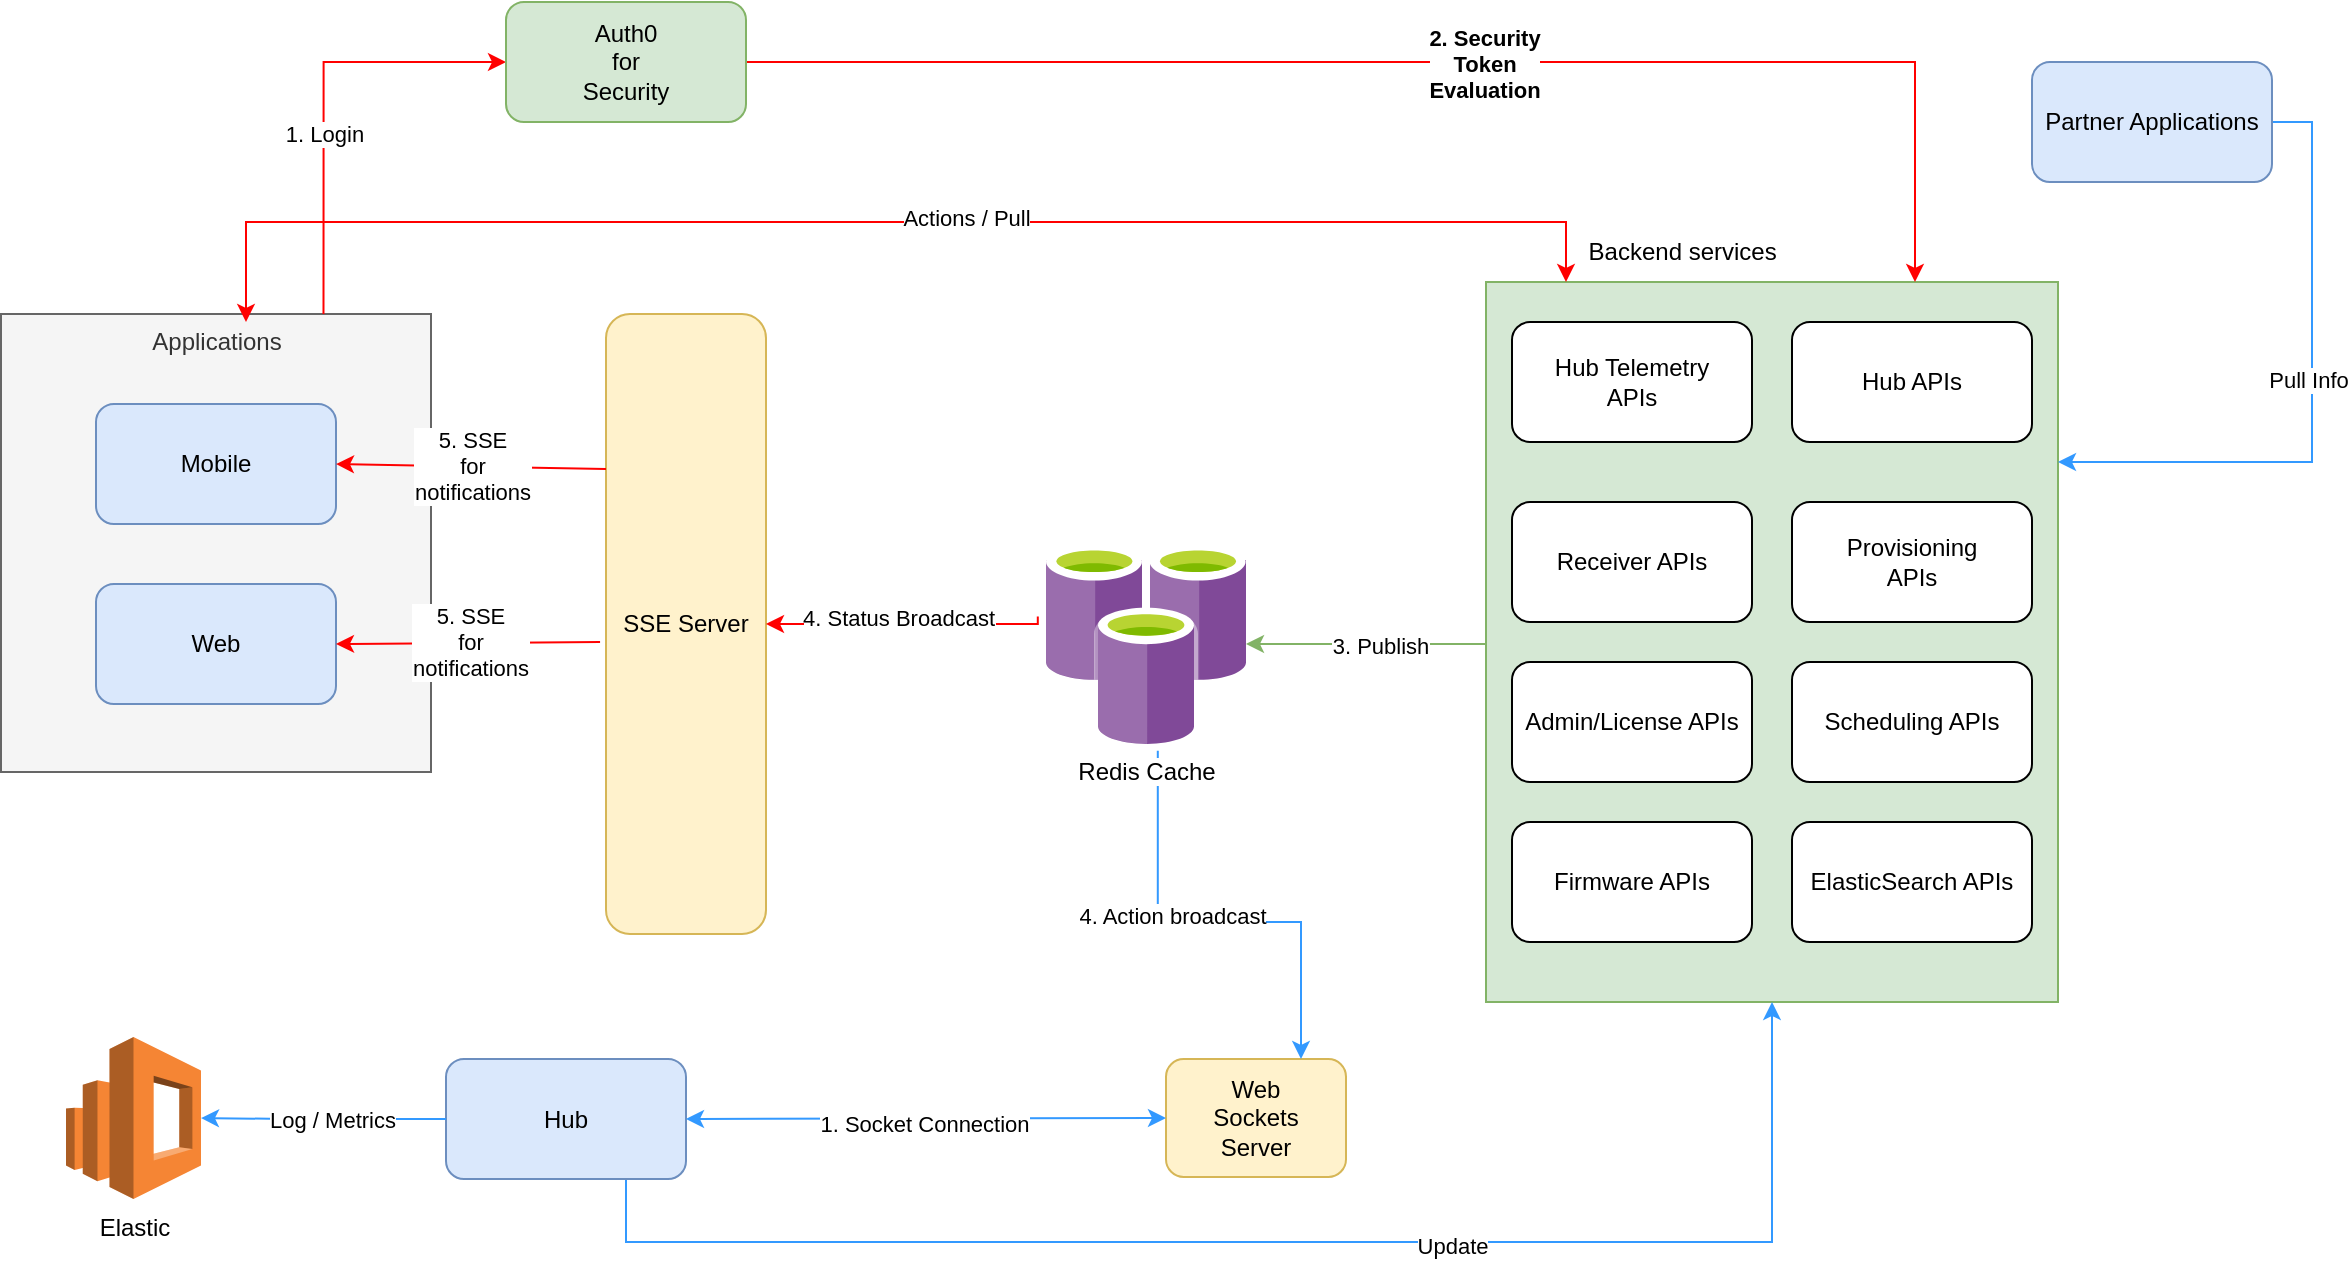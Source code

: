 <mxfile version="24.4.7" type="github" pages="7">
  <diagram name="Overall" id="haRxQdb0Rc9V8VVovbI0">
    <mxGraphModel dx="1687" dy="878" grid="1" gridSize="10" guides="1" tooltips="1" connect="1" arrows="1" fold="1" page="1" pageScale="1" pageWidth="850" pageHeight="1100" math="0" shadow="0">
      <root>
        <mxCell id="0" />
        <mxCell id="1" parent="0" />
        <mxCell id="_ZUfTsOpJ8JnZV1sAFwO-5" style="edgeStyle=orthogonalEdgeStyle;rounded=0;orthogonalLoop=1;jettySize=auto;html=1;fillColor=#d5e8d4;strokeColor=#82b366;" parent="1" source="fft_ZOHK23znVb5S3Era-1" target="Q34k3Zjby_QctrCtlyAC-1" edge="1">
          <mxGeometry relative="1" as="geometry">
            <mxPoint x="500" y="743" as="targetPoint" />
            <Array as="points">
              <mxPoint x="730" y="631" />
              <mxPoint x="730" y="631" />
            </Array>
          </mxGeometry>
        </mxCell>
        <mxCell id="2IHjiivvs32n4sneykXm-7" value="Text" style="edgeLabel;html=1;align=center;verticalAlign=middle;resizable=0;points=[];" parent="_ZUfTsOpJ8JnZV1sAFwO-5" vertex="1" connectable="0">
          <mxGeometry x="-0.18" relative="1" as="geometry">
            <mxPoint as="offset" />
          </mxGeometry>
        </mxCell>
        <mxCell id="2IHjiivvs32n4sneykXm-10" value="3. Publish" style="edgeLabel;html=1;align=center;verticalAlign=middle;resizable=0;points=[];" parent="_ZUfTsOpJ8JnZV1sAFwO-5" vertex="1" connectable="0">
          <mxGeometry x="-0.12" y="1" relative="1" as="geometry">
            <mxPoint as="offset" />
          </mxGeometry>
        </mxCell>
        <mxCell id="fft_ZOHK23znVb5S3Era-1" value="" style="rounded=0;whiteSpace=wrap;html=1;fillColor=#d5e8d4;strokeColor=#82b366;" parent="1" vertex="1">
          <mxGeometry x="770" y="450" width="286" height="360" as="geometry" />
        </mxCell>
        <mxCell id="fft_ZOHK23znVb5S3Era-2" value="Applications" style="rounded=0;whiteSpace=wrap;html=1;fillColor=#f5f5f5;verticalAlign=top;fontColor=#333333;strokeColor=#666666;" parent="1" vertex="1">
          <mxGeometry x="27.5" y="466" width="215" height="229" as="geometry" />
        </mxCell>
        <mxCell id="fft_ZOHK23znVb5S3Era-3" value="Mobile" style="rounded=1;whiteSpace=wrap;html=1;fillColor=#dae8fc;strokeColor=#6c8ebf;" parent="1" vertex="1">
          <mxGeometry x="75" y="511" width="120" height="60" as="geometry" />
        </mxCell>
        <mxCell id="fft_ZOHK23znVb5S3Era-4" value="Web" style="rounded=1;whiteSpace=wrap;html=1;fillColor=#dae8fc;strokeColor=#6c8ebf;" parent="1" vertex="1">
          <mxGeometry x="75" y="601" width="120" height="60" as="geometry" />
        </mxCell>
        <mxCell id="VMwGy65IIedPqoBg2oNJ-1" style="edgeStyle=orthogonalEdgeStyle;rounded=0;orthogonalLoop=1;jettySize=auto;html=1;exitX=0.75;exitY=1;exitDx=0;exitDy=0;entryX=0.5;entryY=1;entryDx=0;entryDy=0;fillColor=#dae8fc;strokeColor=#3399FF;" edge="1" parent="1" source="fft_ZOHK23znVb5S3Era-5" target="fft_ZOHK23znVb5S3Era-1">
          <mxGeometry relative="1" as="geometry">
            <Array as="points">
              <mxPoint x="340" y="930" />
              <mxPoint x="913" y="930" />
            </Array>
          </mxGeometry>
        </mxCell>
        <mxCell id="VMwGy65IIedPqoBg2oNJ-2" value="Update" style="edgeLabel;html=1;align=center;verticalAlign=middle;resizable=0;points=[];" vertex="1" connectable="0" parent="VMwGy65IIedPqoBg2oNJ-1">
          <mxGeometry x="0.225" y="-2" relative="1" as="geometry">
            <mxPoint as="offset" />
          </mxGeometry>
        </mxCell>
        <mxCell id="fft_ZOHK23znVb5S3Era-5" value="Hub" style="rounded=1;whiteSpace=wrap;html=1;fillColor=#dae8fc;strokeColor=#6c8ebf;" parent="1" vertex="1">
          <mxGeometry x="250" y="838.5" width="120" height="60" as="geometry" />
        </mxCell>
        <mxCell id="G1ngEh4JhaTeKRXIfl2Z-16" style="edgeStyle=orthogonalEdgeStyle;rounded=0;orthogonalLoop=1;jettySize=auto;html=1;entryX=1;entryY=0.25;entryDx=0;entryDy=0;exitX=1;exitY=0.5;exitDx=0;exitDy=0;strokeColor=#3399FF;" parent="1" source="fft_ZOHK23znVb5S3Era-7" target="fft_ZOHK23znVb5S3Era-1" edge="1">
          <mxGeometry relative="1" as="geometry">
            <mxPoint x="750" y="870" as="targetPoint" />
            <mxPoint x="260" y="960" as="sourcePoint" />
          </mxGeometry>
        </mxCell>
        <mxCell id="2IHjiivvs32n4sneykXm-16" value="Pull Info" style="edgeLabel;html=1;align=center;verticalAlign=middle;resizable=0;points=[];" parent="G1ngEh4JhaTeKRXIfl2Z-16" vertex="1" connectable="0">
          <mxGeometry x="-0.06" y="-2" relative="1" as="geometry">
            <mxPoint as="offset" />
          </mxGeometry>
        </mxCell>
        <mxCell id="fft_ZOHK23znVb5S3Era-7" value="Partner Applications" style="rounded=1;whiteSpace=wrap;html=1;fillColor=#dae8fc;strokeColor=#6c8ebf;" parent="1" vertex="1">
          <mxGeometry x="1043" y="340" width="120" height="60" as="geometry" />
        </mxCell>
        <mxCell id="fft_ZOHK23znVb5S3Era-8" value="Hub APIs" style="rounded=1;whiteSpace=wrap;html=1;" parent="1" vertex="1">
          <mxGeometry x="923" y="470" width="120" height="60" as="geometry" />
        </mxCell>
        <mxCell id="fft_ZOHK23znVb5S3Era-9" value="Receiver APIs" style="rounded=1;whiteSpace=wrap;html=1;" parent="1" vertex="1">
          <mxGeometry x="783" y="560" width="120" height="60" as="geometry" />
        </mxCell>
        <mxCell id="fft_ZOHK23znVb5S3Era-10" value="Admin/License APIs" style="rounded=1;whiteSpace=wrap;html=1;" parent="1" vertex="1">
          <mxGeometry x="783" y="640" width="120" height="60" as="geometry" />
        </mxCell>
        <mxCell id="fft_ZOHK23znVb5S3Era-11" value="Hub Telemetry&lt;div&gt;APIs&lt;/div&gt;" style="rounded=1;whiteSpace=wrap;html=1;" parent="1" vertex="1">
          <mxGeometry x="783" y="470" width="120" height="60" as="geometry" />
        </mxCell>
        <mxCell id="fft_ZOHK23znVb5S3Era-13" value="Provisioning&lt;div&gt;APIs&lt;/div&gt;" style="rounded=1;whiteSpace=wrap;html=1;" parent="1" vertex="1">
          <mxGeometry x="923" y="560" width="120" height="60" as="geometry" />
        </mxCell>
        <mxCell id="fft_ZOHK23znVb5S3Era-14" value="Scheduling APIs" style="rounded=1;whiteSpace=wrap;html=1;" parent="1" vertex="1">
          <mxGeometry x="923" y="640" width="120" height="60" as="geometry" />
        </mxCell>
        <mxCell id="fft_ZOHK23znVb5S3Era-15" value="Firmware APIs" style="rounded=1;whiteSpace=wrap;html=1;" parent="1" vertex="1">
          <mxGeometry x="783" y="720" width="120" height="60" as="geometry" />
        </mxCell>
        <mxCell id="fft_ZOHK23znVb5S3Era-16" value="ElasticSearch APIs" style="rounded=1;whiteSpace=wrap;html=1;" parent="1" vertex="1">
          <mxGeometry x="923" y="720" width="120" height="60" as="geometry" />
        </mxCell>
        <mxCell id="fft_ZOHK23znVb5S3Era-17" value="SSE Server" style="rounded=1;whiteSpace=wrap;html=1;fillColor=#fff2cc;strokeColor=#d6b656;" parent="1" vertex="1">
          <mxGeometry x="330" y="466" width="80" height="310" as="geometry" />
        </mxCell>
        <mxCell id="fft_ZOHK23znVb5S3Era-18" style="edgeStyle=orthogonalEdgeStyle;rounded=0;orthogonalLoop=1;jettySize=auto;html=1;exitX=0.5;exitY=1;exitDx=0;exitDy=0;" parent="1" source="fft_ZOHK23znVb5S3Era-2" target="fft_ZOHK23znVb5S3Era-2" edge="1">
          <mxGeometry relative="1" as="geometry" />
        </mxCell>
        <mxCell id="fft_ZOHK23znVb5S3Era-22" value="Web&lt;div&gt;Sockets&lt;/div&gt;&lt;div&gt;Server&lt;/div&gt;" style="rounded=1;whiteSpace=wrap;html=1;fillColor=#fff2cc;strokeColor=#d6b656;" parent="1" vertex="1">
          <mxGeometry x="610" y="838.5" width="90" height="59" as="geometry" />
        </mxCell>
        <mxCell id="n79Byt1YTtOv4_WPGVGu-1" value="Backend services&amp;nbsp;" style="text;html=1;align=center;verticalAlign=middle;whiteSpace=wrap;rounded=0;" parent="1" vertex="1">
          <mxGeometry x="810" y="420" width="120" height="30" as="geometry" />
        </mxCell>
        <mxCell id="G1ngEh4JhaTeKRXIfl2Z-9" value="" style="endArrow=classic;html=1;rounded=0;exitX=0;exitY=0.25;exitDx=0;exitDy=0;strokeColor=#FF0000;fillColor=#f8cecc;" parent="1" source="fft_ZOHK23znVb5S3Era-17" edge="1">
          <mxGeometry width="50" height="50" relative="1" as="geometry">
            <mxPoint x="430" y="550" as="sourcePoint" />
            <mxPoint x="195" y="541" as="targetPoint" />
          </mxGeometry>
        </mxCell>
        <mxCell id="G1ngEh4JhaTeKRXIfl2Z-10" value="5. SSE&lt;div&gt;for&lt;/div&gt;&lt;div&gt;notifications&lt;/div&gt;" style="edgeLabel;html=1;align=center;verticalAlign=middle;resizable=0;points=[];" parent="G1ngEh4JhaTeKRXIfl2Z-9" vertex="1" connectable="0">
          <mxGeometry x="-0.005" y="-1" relative="1" as="geometry">
            <mxPoint as="offset" />
          </mxGeometry>
        </mxCell>
        <mxCell id="G1ngEh4JhaTeKRXIfl2Z-11" value="" style="endArrow=classic;html=1;rounded=0;exitX=-0.037;exitY=0.529;exitDx=0;exitDy=0;exitPerimeter=0;entryX=1;entryY=0.5;entryDx=0;entryDy=0;strokeColor=#FF0000;fillColor=#f8cecc;" parent="1" source="fft_ZOHK23znVb5S3Era-17" target="fft_ZOHK23znVb5S3Era-4" edge="1">
          <mxGeometry width="50" height="50" relative="1" as="geometry">
            <mxPoint x="400" y="623" as="sourcePoint" />
            <mxPoint x="199" y="619" as="targetPoint" />
          </mxGeometry>
        </mxCell>
        <mxCell id="G1ngEh4JhaTeKRXIfl2Z-12" value="5. SSE&lt;div&gt;for&lt;/div&gt;&lt;div&gt;notifications&lt;/div&gt;" style="edgeLabel;html=1;align=center;verticalAlign=middle;resizable=0;points=[];" parent="G1ngEh4JhaTeKRXIfl2Z-11" vertex="1" connectable="0">
          <mxGeometry x="-0.005" y="-1" relative="1" as="geometry">
            <mxPoint as="offset" />
          </mxGeometry>
        </mxCell>
        <mxCell id="_ZUfTsOpJ8JnZV1sAFwO-4" style="edgeStyle=orthogonalEdgeStyle;rounded=0;orthogonalLoop=1;jettySize=auto;html=1;strokeColor=#FF0000;fillColor=#f8cecc;exitX=-0.041;exitY=0.363;exitDx=0;exitDy=0;exitPerimeter=0;" parent="1" target="fft_ZOHK23znVb5S3Era-17" edge="1" source="Q34k3Zjby_QctrCtlyAC-1">
          <mxGeometry relative="1" as="geometry">
            <mxPoint x="526" y="621" as="sourcePoint" />
            <Array as="points">
              <mxPoint x="546" y="621" />
            </Array>
          </mxGeometry>
        </mxCell>
        <mxCell id="2IHjiivvs32n4sneykXm-6" value="4. Status Broadcast" style="edgeLabel;html=1;align=center;verticalAlign=middle;resizable=0;points=[];" parent="_ZUfTsOpJ8JnZV1sAFwO-4" vertex="1" connectable="0">
          <mxGeometry x="0.05" y="-3" relative="1" as="geometry">
            <mxPoint as="offset" />
          </mxGeometry>
        </mxCell>
        <mxCell id="Q34k3Zjby_QctrCtlyAC-6" style="edgeStyle=orthogonalEdgeStyle;rounded=0;orthogonalLoop=1;jettySize=auto;html=1;entryX=0.75;entryY=0;entryDx=0;entryDy=0;strokeColor=#3399FF;fillColor=#dae8fc;exitX=0.559;exitY=1.034;exitDx=0;exitDy=0;exitPerimeter=0;" parent="1" source="Q34k3Zjby_QctrCtlyAC-1" target="fft_ZOHK23znVb5S3Era-22" edge="1">
          <mxGeometry relative="1" as="geometry">
            <Array as="points">
              <mxPoint x="606" y="770" />
              <mxPoint x="677" y="770" />
            </Array>
          </mxGeometry>
        </mxCell>
        <mxCell id="2IHjiivvs32n4sneykXm-5" value="4. Action broadcast" style="edgeLabel;html=1;align=center;verticalAlign=middle;resizable=0;points=[];" parent="Q34k3Zjby_QctrCtlyAC-6" vertex="1" connectable="0">
          <mxGeometry x="-0.182" y="3" relative="1" as="geometry">
            <mxPoint as="offset" />
          </mxGeometry>
        </mxCell>
        <mxCell id="Q34k3Zjby_QctrCtlyAC-1" value="Redis Cache" style="image;sketch=0;aspect=fixed;html=1;points=[];align=center;fontSize=12;image=img/lib/mscae/Azure_Cache_for_Redis.svg;" parent="1" vertex="1">
          <mxGeometry x="550" y="581" width="100" height="100" as="geometry" />
        </mxCell>
        <mxCell id="2IHjiivvs32n4sneykXm-14" value="" style="endArrow=classic;startArrow=classic;html=1;rounded=0;entryX=0;entryY=0.5;entryDx=0;entryDy=0;exitX=1;exitY=0.5;exitDx=0;exitDy=0;fillColor=#dae8fc;strokeColor=#3399FF;" parent="1" source="fft_ZOHK23znVb5S3Era-5" target="fft_ZOHK23znVb5S3Era-22" edge="1">
          <mxGeometry width="50" height="50" relative="1" as="geometry">
            <mxPoint x="210" y="840" as="sourcePoint" />
            <mxPoint x="260" y="790" as="targetPoint" />
            <Array as="points" />
          </mxGeometry>
        </mxCell>
        <mxCell id="2IHjiivvs32n4sneykXm-15" value="1. Socket Connection" style="edgeLabel;html=1;align=center;verticalAlign=middle;resizable=0;points=[];" parent="2IHjiivvs32n4sneykXm-14" vertex="1" connectable="0">
          <mxGeometry x="-0.008" y="-2" relative="1" as="geometry">
            <mxPoint as="offset" />
          </mxGeometry>
        </mxCell>
        <mxCell id="dzu2BiPqzygGuVtwU730-1" style="edgeStyle=orthogonalEdgeStyle;rounded=0;orthogonalLoop=1;jettySize=auto;html=1;exitX=0.75;exitY=0;exitDx=0;exitDy=0;entryX=0;entryY=0.5;entryDx=0;entryDy=0;fillColor=#f8cecc;strokeColor=#FF0000;" edge="1" parent="1" target="dzu2BiPqzygGuVtwU730-5" source="fft_ZOHK23znVb5S3Era-2">
          <mxGeometry relative="1" as="geometry">
            <mxPoint x="130" y="365" as="sourcePoint" />
            <Array as="points">
              <mxPoint x="189" y="340" />
            </Array>
          </mxGeometry>
        </mxCell>
        <mxCell id="dzu2BiPqzygGuVtwU730-2" value="1. Login" style="edgeLabel;html=1;align=center;verticalAlign=middle;resizable=0;points=[];" vertex="1" connectable="0" parent="dzu2BiPqzygGuVtwU730-1">
          <mxGeometry x="-0.169" relative="1" as="geometry">
            <mxPoint as="offset" />
          </mxGeometry>
        </mxCell>
        <mxCell id="dzu2BiPqzygGuVtwU730-3" style="edgeStyle=orthogonalEdgeStyle;rounded=0;orthogonalLoop=1;jettySize=auto;html=1;exitX=1;exitY=0.5;exitDx=0;exitDy=0;entryX=0.75;entryY=0;entryDx=0;entryDy=0;fillColor=#f8cecc;strokeColor=#FF0000;" edge="1" parent="1" source="dzu2BiPqzygGuVtwU730-5" target="fft_ZOHK23znVb5S3Era-1">
          <mxGeometry relative="1" as="geometry">
            <Array as="points">
              <mxPoint x="984" y="340" />
            </Array>
            <mxPoint x="330.04" y="254" as="sourcePoint" />
            <mxPoint x="820" y="330" as="targetPoint" />
          </mxGeometry>
        </mxCell>
        <mxCell id="dzu2BiPqzygGuVtwU730-4" value="&lt;b&gt;2. Security&lt;/b&gt;&lt;div&gt;&lt;b&gt;Token&lt;/b&gt;&lt;/div&gt;&lt;div&gt;&lt;b&gt;Evaluation&lt;/b&gt;&lt;/div&gt;" style="edgeLabel;html=1;align=center;verticalAlign=middle;resizable=0;points=[];" vertex="1" connectable="0" parent="dzu2BiPqzygGuVtwU730-3">
          <mxGeometry x="0.061" y="-1" relative="1" as="geometry">
            <mxPoint as="offset" />
          </mxGeometry>
        </mxCell>
        <mxCell id="dzu2BiPqzygGuVtwU730-5" value="Auth0&lt;div&gt;for&lt;/div&gt;&lt;div&gt;Security&lt;/div&gt;" style="rounded=1;whiteSpace=wrap;html=1;fillColor=#d5e8d4;strokeColor=#82b366;" vertex="1" parent="1">
          <mxGeometry x="280" y="310" width="120" height="60" as="geometry" />
        </mxCell>
        <mxCell id="dzu2BiPqzygGuVtwU730-6" value="" style="endArrow=classic;startArrow=classic;html=1;rounded=0;entryX=0;entryY=1;entryDx=0;entryDy=0;fillColor=#f8cecc;strokeColor=#FF0000;" edge="1" parent="1" target="n79Byt1YTtOv4_WPGVGu-1">
          <mxGeometry width="50" height="50" relative="1" as="geometry">
            <mxPoint x="150" y="470" as="sourcePoint" />
            <mxPoint x="800" y="400" as="targetPoint" />
            <Array as="points">
              <mxPoint x="150" y="435" />
              <mxPoint x="150" y="420" />
              <mxPoint x="810" y="420" />
            </Array>
          </mxGeometry>
        </mxCell>
        <mxCell id="dzu2BiPqzygGuVtwU730-7" value="Actions / Pull" style="edgeLabel;html=1;align=center;verticalAlign=middle;resizable=0;points=[];" vertex="1" connectable="0" parent="dzu2BiPqzygGuVtwU730-6">
          <mxGeometry x="0.107" y="2" relative="1" as="geometry">
            <mxPoint as="offset" />
          </mxGeometry>
        </mxCell>
        <mxCell id="VMwGy65IIedPqoBg2oNJ-4" style="edgeStyle=orthogonalEdgeStyle;rounded=0;orthogonalLoop=1;jettySize=auto;html=1;exitX=0;exitY=0.5;exitDx=0;exitDy=0;entryX=1;entryY=0.5;entryDx=0;entryDy=0;entryPerimeter=0;fillColor=#dae8fc;strokeColor=#3399FF;" edge="1" parent="1" source="fft_ZOHK23znVb5S3Era-5" target="VMwGy65IIedPqoBg2oNJ-3">
          <mxGeometry relative="1" as="geometry">
            <Array as="points">
              <mxPoint x="170" y="868" />
              <mxPoint x="170" y="868" />
            </Array>
          </mxGeometry>
        </mxCell>
        <mxCell id="VMwGy65IIedPqoBg2oNJ-5" value="Log / Metrics" style="edgeLabel;html=1;align=center;verticalAlign=middle;resizable=0;points=[];" vertex="1" connectable="0" parent="VMwGy65IIedPqoBg2oNJ-4">
          <mxGeometry x="-0.072" relative="1" as="geometry">
            <mxPoint as="offset" />
          </mxGeometry>
        </mxCell>
        <mxCell id="VMwGy65IIedPqoBg2oNJ-3" value="Elastic" style="outlineConnect=0;dashed=0;verticalLabelPosition=bottom;verticalAlign=top;align=center;html=1;shape=mxgraph.aws3.elasticsearch_service;fillColor=#F58534;gradientColor=none;" vertex="1" parent="1">
          <mxGeometry x="60" y="827.5" width="67.5" height="81" as="geometry" />
        </mxCell>
      </root>
    </mxGraphModel>
  </diagram>
  <diagram id="9aHa8CGbCXsjOFQotu-Y" name="Mobile">
    <mxGraphModel dx="1687" dy="1978" grid="1" gridSize="10" guides="1" tooltips="1" connect="1" arrows="1" fold="1" page="1" pageScale="1" pageWidth="850" pageHeight="1100" math="0" shadow="0">
      <root>
        <mxCell id="0" />
        <mxCell id="1" parent="0" />
        <mxCell id="EIk0v8SuYOP8VlUQgl8u-13" style="edgeStyle=orthogonalEdgeStyle;rounded=0;orthogonalLoop=1;jettySize=auto;html=1;exitX=1;exitY=0.25;exitDx=0;exitDy=0;entryX=0.5;entryY=1;entryDx=0;entryDy=0;strokeColor=#FF0000;" parent="1" source="tRoRLaIC1eUhXZ66zW5z-1" target="EIk0v8SuYOP8VlUQgl8u-12" edge="1">
          <mxGeometry relative="1" as="geometry" />
        </mxCell>
        <mxCell id="EIk0v8SuYOP8VlUQgl8u-14" value="1. Login" style="edgeLabel;html=1;align=center;verticalAlign=middle;resizable=0;points=[];" parent="EIk0v8SuYOP8VlUQgl8u-13" vertex="1" connectable="0">
          <mxGeometry x="-0.169" relative="1" as="geometry">
            <mxPoint x="-1" as="offset" />
          </mxGeometry>
        </mxCell>
        <mxCell id="tRoRLaIC1eUhXZ66zW5z-1" value="Mobile&lt;div&gt;iOS, Android&lt;br&gt;&lt;div&gt;[React Native]&lt;/div&gt;&lt;/div&gt;" style="rounded=1;whiteSpace=wrap;html=1;fillColor=#dae8fc;strokeColor=#6c8ebf;" parent="1" vertex="1">
          <mxGeometry x="40" y="100" width="270" height="220" as="geometry" />
        </mxCell>
        <mxCell id="tRoRLaIC1eUhXZ66zW5z-2" value="&lt;b&gt;Context API&lt;/b&gt;&lt;div&gt;for State management&lt;/div&gt;" style="rounded=0;whiteSpace=wrap;html=1;" parent="1" vertex="1">
          <mxGeometry y="300" width="120" height="60" as="geometry" />
        </mxCell>
        <mxCell id="EIk0v8SuYOP8VlUQgl8u-17" style="edgeStyle=orthogonalEdgeStyle;rounded=0;orthogonalLoop=1;jettySize=auto;html=1;exitX=1;exitY=0.25;exitDx=0;exitDy=0;entryX=0;entryY=0.25;entryDx=0;entryDy=0;strokeColor=#FF0000;" parent="1" edge="1" target="I-uDq6aWXrBSsL4upoky-5">
          <mxGeometry relative="1" as="geometry">
            <Array as="points">
              <mxPoint x="510" y="30" />
              <mxPoint x="920" y="30" />
              <mxPoint x="920" y="120" />
            </Array>
            <mxPoint x="510.04" y="44" as="sourcePoint" />
            <mxPoint x="930" y="120" as="targetPoint" />
          </mxGeometry>
        </mxCell>
        <mxCell id="7-lxxg9I9kdyLJj7u9d4-2" value="&lt;b&gt;2.&amp;nbsp;&lt;/b&gt;&lt;b&gt;Security&lt;/b&gt;&lt;div&gt;&lt;div&gt;&lt;b&gt;Token&lt;/b&gt;&lt;/div&gt;&lt;div&gt;&lt;b&gt;Evaluation&lt;/b&gt;&lt;/div&gt;&lt;/div&gt;" style="edgeLabel;html=1;align=center;verticalAlign=middle;resizable=0;points=[];" vertex="1" connectable="0" parent="EIk0v8SuYOP8VlUQgl8u-17">
          <mxGeometry x="0.061" y="-1" relative="1" as="geometry">
            <mxPoint as="offset" />
          </mxGeometry>
        </mxCell>
        <mxCell id="yOwh-Uc2tYtvs6lcuNSl-1" value="SSe Server" style="rounded=1;whiteSpace=wrap;html=1;fillColor=#fff2cc;strokeColor=#d6b656;" parent="1" vertex="1">
          <mxGeometry x="620" y="40" width="80" height="320" as="geometry" />
        </mxCell>
        <mxCell id="Jh4M4K63wEo1tjt_P_8m-1" value="&lt;b&gt;Realm&lt;/b&gt;&lt;div&gt;Data storage&lt;div&gt;&amp;amp; offline capability&lt;/div&gt;&lt;/div&gt;" style="rounded=0;whiteSpace=wrap;html=1;" parent="1" vertex="1">
          <mxGeometry x="270" y="300" width="120" height="60" as="geometry" />
        </mxCell>
        <mxCell id="Jh4M4K63wEo1tjt_P_8m-2" value="&lt;div&gt;Firebase Cloud Messaging,&amp;nbsp;&lt;/div&gt;&lt;div&gt;Apple Push Notification&lt;/div&gt;" style="rounded=0;whiteSpace=wrap;html=1;" parent="1" vertex="1">
          <mxGeometry x="140" y="300" width="120" height="60" as="geometry" />
        </mxCell>
        <mxCell id="EIk0v8SuYOP8VlUQgl8u-6" value="&lt;div&gt;&lt;b&gt;Firebase Analytics&lt;/b&gt;&lt;/div&gt;&lt;div&gt;for&amp;nbsp;&lt;/div&gt;&lt;div&gt;monitoring&lt;/div&gt;" style="rounded=0;whiteSpace=wrap;html=1;" parent="1" vertex="1">
          <mxGeometry y="50" width="120" height="60" as="geometry" />
        </mxCell>
        <mxCell id="EIk0v8SuYOP8VlUQgl8u-7" value="&lt;div&gt;&lt;b&gt;Detox/Flipper&lt;/b&gt;&lt;/div&gt;&lt;div&gt;for&amp;nbsp;&lt;/div&gt;&lt;div&gt;e2e testing/debugging&lt;/div&gt;" style="rounded=0;whiteSpace=wrap;html=1;" parent="1" vertex="1">
          <mxGeometry x="270" y="230" width="120" height="60" as="geometry" />
        </mxCell>
        <mxCell id="EIk0v8SuYOP8VlUQgl8u-8" value="&lt;div&gt;&lt;b&gt;Jenkins&lt;/b&gt;&lt;/div&gt;&lt;div&gt;for&lt;/div&gt;&lt;div&gt;CI/CD&lt;/div&gt;" style="rounded=0;whiteSpace=wrap;html=1;" parent="1" vertex="1">
          <mxGeometry x="260" y="50" width="120" height="60" as="geometry" />
        </mxCell>
        <mxCell id="EIk0v8SuYOP8VlUQgl8u-10" value="&lt;div&gt;&lt;b&gt;CalVer&lt;/b&gt;&lt;/div&gt;&lt;div&gt;eg. 2024.4.0&lt;/div&gt;" style="rounded=0;whiteSpace=wrap;html=1;" parent="1" vertex="1">
          <mxGeometry y="130" width="120" height="40" as="geometry" />
        </mxCell>
        <mxCell id="EIk0v8SuYOP8VlUQgl8u-12" value="Auth0&lt;div&gt;for&lt;/div&gt;&lt;div&gt;Security&lt;/div&gt;" style="rounded=1;whiteSpace=wrap;html=1;fillColor=#d5e8d4;strokeColor=#82b366;" parent="1" vertex="1">
          <mxGeometry x="460" y="50" width="120" height="60" as="geometry" />
        </mxCell>
        <mxCell id="dfoqDiUu1jEYBU3psRK7-2" value="&lt;div&gt;&lt;span style=&quot;background-color: initial;&quot;&gt;&lt;b&gt;Material UI&lt;/b&gt;&lt;/span&gt;&lt;br&gt;&lt;/div&gt;" style="rounded=0;whiteSpace=wrap;html=1;" parent="1" vertex="1">
          <mxGeometry y="190" width="120" height="40" as="geometry" />
        </mxCell>
        <mxCell id="dfoqDiUu1jEYBU3psRK7-3" value="&lt;div&gt;&lt;span style=&quot;background-color: initial;&quot;&gt;&lt;b&gt;React Navigation&lt;/b&gt;&lt;/span&gt;&lt;br&gt;&lt;/div&gt;" style="rounded=0;whiteSpace=wrap;html=1;" parent="1" vertex="1">
          <mxGeometry y="240" width="120" height="40" as="geometry" />
        </mxCell>
        <mxCell id="I-uDq6aWXrBSsL4upoky-2" value="Redis Cache" style="image;sketch=0;aspect=fixed;html=1;points=[];align=center;fontSize=12;image=img/lib/mscae/Azure_Cache_for_Redis.svg;" parent="1" vertex="1">
          <mxGeometry x="810" y="175" width="50" height="50" as="geometry" />
        </mxCell>
        <mxCell id="I-uDq6aWXrBSsL4upoky-4" style="edgeStyle=orthogonalEdgeStyle;rounded=0;orthogonalLoop=1;jettySize=auto;html=1;entryX=1;entryY=0.5;entryDx=0;entryDy=0;fillColor=#f8cecc;strokeColor=#FF0000;" parent="1" source="I-uDq6aWXrBSsL4upoky-2" target="yOwh-Uc2tYtvs6lcuNSl-1" edge="1">
          <mxGeometry relative="1" as="geometry">
            <Array as="points" />
          </mxGeometry>
        </mxCell>
        <mxCell id="0tsZL7lZ5dY_Q9G1nJ7A-1" value="4. Broadcast" style="edgeLabel;html=1;align=center;verticalAlign=middle;resizable=0;points=[];" vertex="1" connectable="0" parent="I-uDq6aWXrBSsL4upoky-4">
          <mxGeometry x="-0.043" y="-1" relative="1" as="geometry">
            <mxPoint x="-1" as="offset" />
          </mxGeometry>
        </mxCell>
        <mxCell id="I-uDq6aWXrBSsL4upoky-5" value="Api&#39;s" style="rounded=1;whiteSpace=wrap;html=1;fillColor=#fff2cc;strokeColor=#d6b656;" parent="1" vertex="1">
          <mxGeometry x="1000" y="50" width="120" height="280" as="geometry" />
        </mxCell>
        <mxCell id="I-uDq6aWXrBSsL4upoky-6" style="edgeStyle=orthogonalEdgeStyle;rounded=0;orthogonalLoop=1;jettySize=auto;html=1;entryX=1.025;entryY=0.516;entryDx=0;entryDy=0;entryPerimeter=0;fillColor=#d5e8d4;strokeColor=#82b366;" parent="1" source="I-uDq6aWXrBSsL4upoky-5" target="I-uDq6aWXrBSsL4upoky-2" edge="1">
          <mxGeometry relative="1" as="geometry">
            <mxPoint x="880" y="180" as="targetPoint" />
            <Array as="points">
              <mxPoint x="970" y="201" />
              <mxPoint x="970" y="201" />
            </Array>
          </mxGeometry>
        </mxCell>
        <mxCell id="lkpw7T5rA_8k_4UOihmf-2" value="3. Publish" style="edgeLabel;html=1;align=center;verticalAlign=middle;resizable=0;points=[];" vertex="1" connectable="0" parent="I-uDq6aWXrBSsL4upoky-6">
          <mxGeometry x="0.043" y="-2" relative="1" as="geometry">
            <mxPoint as="offset" />
          </mxGeometry>
        </mxCell>
        <mxCell id="Lp03utHr5915mCg2cu_x-3" style="edgeStyle=orthogonalEdgeStyle;rounded=0;orthogonalLoop=1;jettySize=auto;html=1;entryX=1.007;entryY=0.453;entryDx=0;entryDy=0;entryPerimeter=0;fillColor=#f8cecc;strokeColor=#FF0000;" edge="1" parent="1" source="yOwh-Uc2tYtvs6lcuNSl-1" target="tRoRLaIC1eUhXZ66zW5z-1">
          <mxGeometry relative="1" as="geometry" />
        </mxCell>
        <mxCell id="Lp03utHr5915mCg2cu_x-4" value="5.&amp;nbsp;&lt;div&gt;SSE for Notifications&lt;/div&gt;" style="edgeLabel;html=1;align=center;verticalAlign=middle;resizable=0;points=[];" vertex="1" connectable="0" parent="Lp03utHr5915mCg2cu_x-3">
          <mxGeometry x="-0.039" y="1" relative="1" as="geometry">
            <mxPoint x="-1" as="offset" />
          </mxGeometry>
        </mxCell>
        <mxCell id="Bp_7CZQASDSrifKPdvh4-1" value="" style="endArrow=classic;startArrow=classic;html=1;rounded=0;entryX=0.657;entryY=0.001;entryDx=0;entryDy=0;exitX=0.5;exitY=0;exitDx=0;exitDy=0;entryPerimeter=0;fillColor=#f8cecc;strokeColor=#FF0000;" edge="1" parent="1" source="tRoRLaIC1eUhXZ66zW5z-1" target="I-uDq6aWXrBSsL4upoky-5">
          <mxGeometry width="50" height="50" relative="1" as="geometry">
            <mxPoint x="270" y="30" as="sourcePoint" />
            <mxPoint x="930" y="10" as="targetPoint" />
            <Array as="points">
              <mxPoint x="175" y="-5" />
              <mxPoint x="175" y="-20" />
              <mxPoint x="1080" y="-20" />
            </Array>
          </mxGeometry>
        </mxCell>
        <mxCell id="Bp_7CZQASDSrifKPdvh4-2" value="Actions / Pull / Update" style="edgeLabel;html=1;align=center;verticalAlign=middle;resizable=0;points=[];" vertex="1" connectable="0" parent="Bp_7CZQASDSrifKPdvh4-1">
          <mxGeometry x="0.107" y="2" relative="1" as="geometry">
            <mxPoint as="offset" />
          </mxGeometry>
        </mxCell>
        <mxCell id="uKb98eM5ds3zaoez_cTt-1" style="edgeStyle=orthogonalEdgeStyle;rounded=0;orthogonalLoop=1;jettySize=auto;html=1;exitX=0.75;exitY=1;exitDx=0;exitDy=0;entryX=0.5;entryY=1;entryDx=0;entryDy=0;fillColor=#dae8fc;strokeColor=#3399FF;" edge="1" parent="1" source="uKb98eM5ds3zaoez_cTt-3" target="I-uDq6aWXrBSsL4upoky-5">
          <mxGeometry relative="1" as="geometry">
            <mxPoint x="1080" y="330" as="targetPoint" />
            <Array as="points">
              <mxPoint x="530" y="490" />
              <mxPoint x="1060" y="490" />
            </Array>
          </mxGeometry>
        </mxCell>
        <mxCell id="uKb98eM5ds3zaoez_cTt-2" value="Update" style="edgeLabel;html=1;align=center;verticalAlign=middle;resizable=0;points=[];" vertex="1" connectable="0" parent="uKb98eM5ds3zaoez_cTt-1">
          <mxGeometry x="0.225" y="-2" relative="1" as="geometry">
            <mxPoint as="offset" />
          </mxGeometry>
        </mxCell>
        <mxCell id="uKb98eM5ds3zaoez_cTt-3" value="Hub" style="rounded=1;whiteSpace=wrap;html=1;fillColor=#dae8fc;strokeColor=#6c8ebf;" vertex="1" parent="1">
          <mxGeometry x="440" y="409" width="120" height="60" as="geometry" />
        </mxCell>
        <mxCell id="uKb98eM5ds3zaoez_cTt-4" value="Web&lt;div&gt;Sockets&lt;/div&gt;&lt;div&gt;Server&lt;/div&gt;" style="rounded=1;whiteSpace=wrap;html=1;fillColor=#fff2cc;strokeColor=#d6b656;" vertex="1" parent="1">
          <mxGeometry x="730" y="410" width="90" height="59" as="geometry" />
        </mxCell>
        <mxCell id="uKb98eM5ds3zaoez_cTt-5" value="" style="endArrow=classic;startArrow=classic;html=1;rounded=0;entryX=0;entryY=0.5;entryDx=0;entryDy=0;exitX=1;exitY=0.5;exitDx=0;exitDy=0;fillColor=#dae8fc;strokeColor=#3399FF;" edge="1" parent="1" source="uKb98eM5ds3zaoez_cTt-3" target="uKb98eM5ds3zaoez_cTt-4">
          <mxGeometry width="50" height="50" relative="1" as="geometry">
            <mxPoint x="470" y="400" as="sourcePoint" />
            <mxPoint x="520" y="350" as="targetPoint" />
            <Array as="points" />
          </mxGeometry>
        </mxCell>
        <mxCell id="uKb98eM5ds3zaoez_cTt-6" value="1. Socket Connection" style="edgeLabel;html=1;align=center;verticalAlign=middle;resizable=0;points=[];" vertex="1" connectable="0" parent="uKb98eM5ds3zaoez_cTt-5">
          <mxGeometry x="-0.008" y="-2" relative="1" as="geometry">
            <mxPoint as="offset" />
          </mxGeometry>
        </mxCell>
        <mxCell id="uKb98eM5ds3zaoez_cTt-7" style="edgeStyle=orthogonalEdgeStyle;rounded=0;orthogonalLoop=1;jettySize=auto;html=1;exitX=0;exitY=0.5;exitDx=0;exitDy=0;fillColor=#dae8fc;strokeColor=#3399FF;entryX=1;entryY=0.5;entryDx=0;entryDy=0;entryPerimeter=0;" edge="1" parent="1" source="uKb98eM5ds3zaoez_cTt-3" target="uKb98eM5ds3zaoez_cTt-9">
          <mxGeometry relative="1" as="geometry">
            <Array as="points" />
            <mxPoint x="310" y="410" as="targetPoint" />
          </mxGeometry>
        </mxCell>
        <mxCell id="uKb98eM5ds3zaoez_cTt-8" value="Log / Metrics" style="edgeLabel;html=1;align=center;verticalAlign=middle;resizable=0;points=[];" vertex="1" connectable="0" parent="uKb98eM5ds3zaoez_cTt-7">
          <mxGeometry x="-0.072" relative="1" as="geometry">
            <mxPoint as="offset" />
          </mxGeometry>
        </mxCell>
        <mxCell id="uKb98eM5ds3zaoez_cTt-9" value="Elastic" style="outlineConnect=0;dashed=0;verticalLabelPosition=bottom;verticalAlign=top;align=center;html=1;shape=mxgraph.aws3.elasticsearch_service;fillColor=#F58534;gradientColor=none;" vertex="1" parent="1">
          <mxGeometry x="170" y="399" width="67.5" height="81" as="geometry" />
        </mxCell>
        <mxCell id="onvIimpQSaTrBjTfuFHP-1" style="edgeStyle=orthogonalEdgeStyle;rounded=0;orthogonalLoop=1;jettySize=auto;html=1;entryX=1;entryY=0.5;entryDx=0;entryDy=0;strokeColor=#3399FF;fillColor=#dae8fc;" edge="1" parent="1" source="I-uDq6aWXrBSsL4upoky-2" target="uKb98eM5ds3zaoez_cTt-4">
          <mxGeometry relative="1" as="geometry">
            <Array as="points">
              <mxPoint x="840" y="440" />
            </Array>
            <mxPoint x="580" y="681" as="sourcePoint" />
            <mxPoint x="478" y="850" as="targetPoint" />
          </mxGeometry>
        </mxCell>
        <mxCell id="onvIimpQSaTrBjTfuFHP-2" value="4. Broadcast" style="edgeLabel;html=1;align=center;verticalAlign=middle;resizable=0;points=[];" vertex="1" connectable="0" parent="onvIimpQSaTrBjTfuFHP-1">
          <mxGeometry x="-0.182" y="3" relative="1" as="geometry">
            <mxPoint as="offset" />
          </mxGeometry>
        </mxCell>
      </root>
    </mxGraphModel>
  </diagram>
  <diagram id="--xO7gN2oSEQxlSelh0K" name="Backend">
    <mxGraphModel dx="1434" dy="746" grid="1" gridSize="10" guides="1" tooltips="1" connect="1" arrows="1" fold="1" page="1" pageScale="1" pageWidth="850" pageHeight="1100" math="0" shadow="0">
      <root>
        <mxCell id="0" />
        <mxCell id="1" parent="0" />
        <mxCell id="tWrVHn5o-vg7240eLn1A-1" style="edgeStyle=orthogonalEdgeStyle;rounded=0;orthogonalLoop=1;jettySize=auto;html=1;" parent="1" source="3mvk68WHzCUYDPD6Wph3-1" target="tWrVHn5o-vg7240eLn1A-2" edge="1">
          <mxGeometry relative="1" as="geometry">
            <mxPoint x="660" y="370" as="targetPoint" />
          </mxGeometry>
        </mxCell>
        <mxCell id="3mvk68WHzCUYDPD6Wph3-1" value="" style="rounded=0;whiteSpace=wrap;html=1;fillColor=#d5e8d4;strokeColor=#82b366;" parent="1" vertex="1">
          <mxGeometry x="212" y="190" width="286" height="360" as="geometry" />
        </mxCell>
        <mxCell id="3mvk68WHzCUYDPD6Wph3-2" value="Hub APIs" style="rounded=1;whiteSpace=wrap;html=1;" parent="1" vertex="1">
          <mxGeometry x="368" y="210" width="120" height="60" as="geometry" />
        </mxCell>
        <mxCell id="3mvk68WHzCUYDPD6Wph3-3" value="Receiver APIs" style="rounded=1;whiteSpace=wrap;html=1;" parent="1" vertex="1">
          <mxGeometry x="228" y="300" width="120" height="60" as="geometry" />
        </mxCell>
        <mxCell id="3mvk68WHzCUYDPD6Wph3-4" value="Admin/License APIs" style="rounded=1;whiteSpace=wrap;html=1;" parent="1" vertex="1">
          <mxGeometry x="228" y="380" width="120" height="60" as="geometry" />
        </mxCell>
        <mxCell id="3mvk68WHzCUYDPD6Wph3-5" value="Hub Telemetry&lt;div&gt;APIs&lt;/div&gt;" style="rounded=1;whiteSpace=wrap;html=1;" parent="1" vertex="1">
          <mxGeometry x="228" y="210" width="120" height="60" as="geometry" />
        </mxCell>
        <mxCell id="Dk0rboqBc2Y39J1Ig4pe-4" style="edgeStyle=orthogonalEdgeStyle;rounded=0;orthogonalLoop=1;jettySize=auto;html=1;entryX=0.5;entryY=1;entryDx=0;entryDy=0;" parent="1" source="3mvk68WHzCUYDPD6Wph3-6" target="Dk0rboqBc2Y39J1Ig4pe-3" edge="1">
          <mxGeometry relative="1" as="geometry" />
        </mxCell>
        <mxCell id="Dk0rboqBc2Y39J1Ig4pe-5" value="Check&lt;div&gt;for&lt;/div&gt;&lt;div&gt;Token&lt;/div&gt;" style="edgeLabel;html=1;align=center;verticalAlign=middle;resizable=0;points=[];" parent="Dk0rboqBc2Y39J1Ig4pe-4" vertex="1" connectable="0">
          <mxGeometry x="0.609" y="1" relative="1" as="geometry">
            <mxPoint as="offset" />
          </mxGeometry>
        </mxCell>
        <mxCell id="3mvk68WHzCUYDPD6Wph3-6" value="Provisioning&lt;div&gt;APIs&lt;/div&gt;" style="rounded=1;whiteSpace=wrap;html=1;" parent="1" vertex="1">
          <mxGeometry x="368" y="300" width="120" height="60" as="geometry" />
        </mxCell>
        <mxCell id="3mvk68WHzCUYDPD6Wph3-7" value="Scheduling APIs" style="rounded=1;whiteSpace=wrap;html=1;" parent="1" vertex="1">
          <mxGeometry x="368" y="380" width="120" height="60" as="geometry" />
        </mxCell>
        <mxCell id="3mvk68WHzCUYDPD6Wph3-8" value="Firmware APIs" style="rounded=1;whiteSpace=wrap;html=1;" parent="1" vertex="1">
          <mxGeometry x="228" y="460" width="120" height="60" as="geometry" />
        </mxCell>
        <mxCell id="3mvk68WHzCUYDPD6Wph3-9" value="ElasticSearch APIs" style="rounded=1;whiteSpace=wrap;html=1;" parent="1" vertex="1">
          <mxGeometry x="368" y="460" width="120" height="60" as="geometry" />
        </mxCell>
        <mxCell id="3mvk68WHzCUYDPD6Wph3-10" value="Backend" style="text;html=1;align=center;verticalAlign=middle;whiteSpace=wrap;rounded=0;" parent="1" vertex="1">
          <mxGeometry x="325" y="160" width="60" height="30" as="geometry" />
        </mxCell>
        <mxCell id="tWrVHn5o-vg7240eLn1A-2" value="Postgresql" style="shape=cylinder3;whiteSpace=wrap;html=1;boundedLbl=1;backgroundOutline=1;size=15;fillColor=#f8cecc;strokeColor=#b85450;" parent="1" vertex="1">
          <mxGeometry x="670" y="330" width="80" height="120" as="geometry" />
        </mxCell>
        <mxCell id="Dk0rboqBc2Y39J1Ig4pe-3" value="Auth0&lt;div&gt;for&lt;/div&gt;&lt;div&gt;Security&lt;/div&gt;" style="rounded=1;whiteSpace=wrap;html=1;fillColor=#d5e8d4;strokeColor=#82b366;" parent="1" vertex="1">
          <mxGeometry x="520" y="100" width="120" height="60" as="geometry" />
        </mxCell>
      </root>
    </mxGraphModel>
  </diagram>
  <diagram id="bfFsUttBgVaWt3wXDJee" name="Web">
    <mxGraphModel dx="1434" dy="746" grid="1" gridSize="10" guides="1" tooltips="1" connect="1" arrows="1" fold="1" page="1" pageScale="1" pageWidth="850" pageHeight="1100" math="0" shadow="0">
      <root>
        <mxCell id="0" />
        <mxCell id="1" parent="0" />
        <mxCell id="36jgO0vVBzzct0byMyeX-20" style="edgeStyle=orthogonalEdgeStyle;rounded=0;orthogonalLoop=1;jettySize=auto;html=1;entryX=0;entryY=0.5;entryDx=0;entryDy=0;" parent="1" edge="1">
          <mxGeometry relative="1" as="geometry">
            <mxPoint x="150" y="210" as="sourcePoint" />
            <mxPoint x="400" y="90" as="targetPoint" />
            <Array as="points">
              <mxPoint x="150" y="160" />
              <mxPoint x="305" y="160" />
              <mxPoint x="305" y="90" />
            </Array>
          </mxGeometry>
        </mxCell>
        <mxCell id="36jgO0vVBzzct0byMyeX-26" value="Pull" style="edgeLabel;html=1;align=center;verticalAlign=middle;resizable=0;points=[];" parent="36jgO0vVBzzct0byMyeX-20" vertex="1" connectable="0">
          <mxGeometry x="-0.205" y="-1" relative="1" as="geometry">
            <mxPoint as="offset" />
          </mxGeometry>
        </mxCell>
        <mxCell id="36jgO0vVBzzct0byMyeX-1" value="Web" style="rounded=1;whiteSpace=wrap;html=1;fillColor=#dae8fc;strokeColor=#6c8ebf;" parent="1" vertex="1">
          <mxGeometry x="60" y="210" width="120" height="60" as="geometry" />
        </mxCell>
        <mxCell id="36jgO0vVBzzct0byMyeX-2" value="Web API" style="rounded=1;whiteSpace=wrap;html=1;fillColor=#d5e8d4;strokeColor=#82b366;" parent="1" vertex="1">
          <mxGeometry x="370" y="60" width="120" height="60" as="geometry" />
        </mxCell>
        <mxCell id="36jgO0vVBzzct0byMyeX-3" value="SSE API" style="rounded=1;whiteSpace=wrap;html=1;fillColor=#d5e8d4;strokeColor=#82b366;" parent="1" vertex="1">
          <mxGeometry x="370" y="290" width="120" height="60" as="geometry" />
        </mxCell>
        <mxCell id="36jgO0vVBzzct0byMyeX-5" value="Postgres" style="shape=cylinder3;whiteSpace=wrap;html=1;boundedLbl=1;backgroundOutline=1;size=15;fillColor=#f8cecc;strokeColor=#b85450;" parent="1" vertex="1">
          <mxGeometry x="730" y="210" width="60" height="80" as="geometry" />
        </mxCell>
        <mxCell id="36jgO0vVBzzct0byMyeX-6" style="edgeStyle=orthogonalEdgeStyle;rounded=0;orthogonalLoop=1;jettySize=auto;html=1;entryX=0.5;entryY=0;entryDx=0;entryDy=0;entryPerimeter=0;" parent="1" source="36jgO0vVBzzct0byMyeX-2" target="36jgO0vVBzzct0byMyeX-5" edge="1">
          <mxGeometry relative="1" as="geometry" />
        </mxCell>
        <mxCell id="36jgO0vVBzzct0byMyeX-16" style="edgeStyle=orthogonalEdgeStyle;rounded=0;orthogonalLoop=1;jettySize=auto;html=1;entryX=0.5;entryY=1;entryDx=0;entryDy=0;" parent="1" source="36jgO0vVBzzct0byMyeX-14" target="36jgO0vVBzzct0byMyeX-3" edge="1">
          <mxGeometry relative="1" as="geometry" />
        </mxCell>
        <mxCell id="36jgO0vVBzzct0byMyeX-17" value="broadcast updates" style="edgeLabel;html=1;align=center;verticalAlign=middle;resizable=0;points=[];" parent="36jgO0vVBzzct0byMyeX-16" vertex="1" connectable="0">
          <mxGeometry x="-0.095" y="-1" relative="1" as="geometry">
            <mxPoint as="offset" />
          </mxGeometry>
        </mxCell>
        <mxCell id="36jgO0vVBzzct0byMyeX-40" value="1.4" style="edgeLabel;html=1;align=center;verticalAlign=middle;resizable=0;points=[];" parent="36jgO0vVBzzct0byMyeX-16" vertex="1" connectable="0">
          <mxGeometry x="-0.662" y="1" relative="1" as="geometry">
            <mxPoint as="offset" />
          </mxGeometry>
        </mxCell>
        <mxCell id="36jgO0vVBzzct0byMyeX-14" value="" style="image;sketch=0;aspect=fixed;html=1;points=[];align=center;fontSize=12;image=img/lib/mscae/Azure_Cache_for_Redis.svg;" parent="1" vertex="1">
          <mxGeometry x="630" y="350" width="50" height="50" as="geometry" />
        </mxCell>
        <mxCell id="36jgO0vVBzzct0byMyeX-15" value="Redis" style="text;html=1;align=center;verticalAlign=middle;resizable=0;points=[];autosize=1;strokeColor=none;fillColor=none;" parent="1" vertex="1">
          <mxGeometry x="670" y="390" width="50" height="30" as="geometry" />
        </mxCell>
        <mxCell id="36jgO0vVBzzct0byMyeX-24" style="edgeStyle=orthogonalEdgeStyle;rounded=0;orthogonalLoop=1;jettySize=auto;html=1;entryX=0.692;entryY=1.067;entryDx=0;entryDy=0;entryPerimeter=0;" parent="1" source="36jgO0vVBzzct0byMyeX-3" target="36jgO0vVBzzct0byMyeX-1" edge="1">
          <mxGeometry relative="1" as="geometry" />
        </mxCell>
        <mxCell id="36jgO0vVBzzct0byMyeX-25" value="Push" style="edgeLabel;html=1;align=center;verticalAlign=middle;resizable=0;points=[];" parent="36jgO0vVBzzct0byMyeX-24" vertex="1" connectable="0">
          <mxGeometry x="-0.132" y="-2" relative="1" as="geometry">
            <mxPoint as="offset" />
          </mxGeometry>
        </mxCell>
        <mxCell id="36jgO0vVBzzct0byMyeX-41" value="1.5" style="edgeLabel;html=1;align=center;verticalAlign=middle;resizable=0;points=[];" parent="36jgO0vVBzzct0byMyeX-24" vertex="1" connectable="0">
          <mxGeometry x="-0.37" y="-4" relative="1" as="geometry">
            <mxPoint as="offset" />
          </mxGeometry>
        </mxCell>
        <mxCell id="36jgO0vVBzzct0byMyeX-27" value="Backend APIs" style="rounded=1;whiteSpace=wrap;html=1;fillColor=#d5e8d4;strokeColor=#82b366;" parent="1" vertex="1">
          <mxGeometry x="370" y="440" width="120" height="60" as="geometry" />
        </mxCell>
        <mxCell id="36jgO0vVBzzct0byMyeX-30" value="" style="endArrow=none;html=1;rounded=0;" parent="1" edge="1">
          <mxGeometry width="50" height="50" relative="1" as="geometry">
            <mxPoint x="90" y="460" as="sourcePoint" />
            <mxPoint x="90" y="270" as="targetPoint" />
          </mxGeometry>
        </mxCell>
        <mxCell id="36jgO0vVBzzct0byMyeX-37" value="1.1" style="edgeLabel;html=1;align=center;verticalAlign=middle;resizable=0;points=[];" parent="36jgO0vVBzzct0byMyeX-30" vertex="1" connectable="0">
          <mxGeometry x="0.137" y="2" relative="1" as="geometry">
            <mxPoint as="offset" />
          </mxGeometry>
        </mxCell>
        <mxCell id="36jgO0vVBzzct0byMyeX-31" value="" style="endArrow=classic;html=1;rounded=0;entryX=0;entryY=0.4;entryDx=0;entryDy=0;entryPerimeter=0;" parent="1" target="36jgO0vVBzzct0byMyeX-27" edge="1">
          <mxGeometry width="50" height="50" relative="1" as="geometry">
            <mxPoint x="90" y="460" as="sourcePoint" />
            <mxPoint x="140" y="410" as="targetPoint" />
          </mxGeometry>
        </mxCell>
        <mxCell id="36jgO0vVBzzct0byMyeX-32" value="events/actions" style="edgeLabel;html=1;align=center;verticalAlign=middle;resizable=0;points=[];" parent="36jgO0vVBzzct0byMyeX-31" vertex="1" connectable="0">
          <mxGeometry x="-0.036" y="-1" relative="1" as="geometry">
            <mxPoint as="offset" />
          </mxGeometry>
        </mxCell>
        <mxCell id="36jgO0vVBzzct0byMyeX-33" style="edgeStyle=orthogonalEdgeStyle;rounded=0;orthogonalLoop=1;jettySize=auto;html=1;entryX=0.52;entryY=1.08;entryDx=0;entryDy=0;entryPerimeter=0;" parent="1" source="36jgO0vVBzzct0byMyeX-27" target="36jgO0vVBzzct0byMyeX-14" edge="1">
          <mxGeometry relative="1" as="geometry" />
        </mxCell>
        <mxCell id="36jgO0vVBzzct0byMyeX-34" value="publish updates" style="edgeLabel;html=1;align=center;verticalAlign=middle;resizable=0;points=[];" parent="36jgO0vVBzzct0byMyeX-33" vertex="1" connectable="0">
          <mxGeometry x="-0.284" y="1" relative="1" as="geometry">
            <mxPoint x="40" y="60" as="offset" />
          </mxGeometry>
        </mxCell>
        <mxCell id="36jgO0vVBzzct0byMyeX-39" value="1.3" style="edgeLabel;html=1;align=center;verticalAlign=middle;resizable=0;points=[];" parent="36jgO0vVBzzct0byMyeX-33" vertex="1" connectable="0">
          <mxGeometry x="0.664" y="-3" relative="1" as="geometry">
            <mxPoint as="offset" />
          </mxGeometry>
        </mxCell>
        <mxCell id="36jgO0vVBzzct0byMyeX-35" style="edgeStyle=orthogonalEdgeStyle;rounded=0;orthogonalLoop=1;jettySize=auto;html=1;entryX=0.5;entryY=1;entryDx=0;entryDy=0;entryPerimeter=0;" parent="1" edge="1">
          <mxGeometry relative="1" as="geometry">
            <mxPoint x="430" y="532" as="sourcePoint" />
            <mxPoint x="760" y="290" as="targetPoint" />
          </mxGeometry>
        </mxCell>
        <mxCell id="36jgO0vVBzzct0byMyeX-38" value="1.2" style="edgeLabel;html=1;align=center;verticalAlign=middle;resizable=0;points=[];" parent="36jgO0vVBzzct0byMyeX-35" vertex="1" connectable="0">
          <mxGeometry x="-0.389" y="1" relative="1" as="geometry">
            <mxPoint as="offset" />
          </mxGeometry>
        </mxCell>
        <mxCell id="36jgO0vVBzzct0byMyeX-36" value="" style="endArrow=none;html=1;rounded=0;" parent="1" edge="1">
          <mxGeometry width="50" height="50" relative="1" as="geometry">
            <mxPoint x="430" y="530" as="sourcePoint" />
            <mxPoint x="430" y="500" as="targetPoint" />
          </mxGeometry>
        </mxCell>
      </root>
    </mxGraphModel>
  </diagram>
  <diagram id="rOa0z57MnqEyxUpnhBTA" name="Hub">
    <mxGraphModel dx="946" dy="586" grid="1" gridSize="10" guides="1" tooltips="1" connect="1" arrows="1" fold="1" page="1" pageScale="1" pageWidth="850" pageHeight="1100" math="0" shadow="0">
      <root>
        <mxCell id="0" />
        <mxCell id="1" parent="0" />
      </root>
    </mxGraphModel>
  </diagram>
  <diagram id="KB_YDe2RkDs06WGqvnJc" name="Partner">
    <mxGraphModel dx="946" dy="586" grid="1" gridSize="10" guides="1" tooltips="1" connect="1" arrows="1" fold="1" page="1" pageScale="1" pageWidth="850" pageHeight="1100" math="0" shadow="0">
      <root>
        <mxCell id="0" />
        <mxCell id="1" parent="0" />
      </root>
    </mxGraphModel>
  </diagram>
  <diagram id="k5Pg1Mhx3A4YBAl0Hhk3" name="Mobile tools">
    <mxGraphModel dx="2899" dy="2166" grid="1" gridSize="10" guides="1" tooltips="1" connect="1" arrows="1" fold="1" page="1" pageScale="1" pageWidth="850" pageHeight="1100" math="0" shadow="0">
      <root>
        <mxCell id="0" />
        <mxCell id="1" parent="0" />
        <mxCell id="ccLvIHGScItQI3UguLXB-8" style="edgeStyle=orthogonalEdgeStyle;rounded=0;orthogonalLoop=1;jettySize=auto;html=1;exitX=0;exitY=0.5;exitDx=0;exitDy=0;entryX=1;entryY=0.5;entryDx=0;entryDy=0;strokeColor=#FF0000;" edge="1" parent="1" source="uXlh0-Fbf0DPYD_11gvJ-2" target="uXlh0-Fbf0DPYD_11gvJ-6">
          <mxGeometry relative="1" as="geometry">
            <Array as="points">
              <mxPoint x="-250" y="120" />
              <mxPoint x="-250" y="380" />
            </Array>
          </mxGeometry>
        </mxCell>
        <mxCell id="5iZ7G2gU9XxveXZ6Tnli-2" value="1. Login" style="edgeLabel;html=1;align=center;verticalAlign=middle;resizable=0;points=[];" vertex="1" connectable="0" parent="ccLvIHGScItQI3UguLXB-8">
          <mxGeometry x="0.094" y="4" relative="1" as="geometry">
            <mxPoint as="offset" />
          </mxGeometry>
        </mxCell>
        <mxCell id="uXlh0-Fbf0DPYD_11gvJ-2" value="&lt;b&gt;Data Storage &amp;amp; Offline storage&lt;/b&gt;" style="rounded=1;whiteSpace=wrap;html=1;fillColor=#f5f5f5;verticalAlign=top;fontColor=#333333;strokeColor=#666666;" parent="1" vertex="1">
          <mxGeometry x="-60" y="-50" width="220" height="340" as="geometry" />
        </mxCell>
        <mxCell id="ccLvIHGScItQI3UguLXB-3" style="edgeStyle=orthogonalEdgeStyle;rounded=0;orthogonalLoop=1;jettySize=auto;html=1;exitX=0.5;exitY=0;exitDx=0;exitDy=0;entryX=0;entryY=0.75;entryDx=0;entryDy=0;strokeColor=#FF0000;startArrow=classic;startFill=1;" edge="1" parent="1" source="ccLvIHGScItQI3UguLXB-1" target="uXlh0-Fbf0DPYD_11gvJ-2">
          <mxGeometry relative="1" as="geometry" />
        </mxCell>
        <mxCell id="ccLvIHGScItQI3UguLXB-4" value="3. Actions / Pull / Update" style="edgeLabel;html=1;align=center;verticalAlign=middle;resizable=0;points=[];" vertex="1" connectable="0" parent="ccLvIHGScItQI3UguLXB-3">
          <mxGeometry x="-0.049" y="-1" relative="1" as="geometry">
            <mxPoint y="-1" as="offset" />
          </mxGeometry>
        </mxCell>
        <mxCell id="U3IpW8m9Dn0bs0FR0XlN-2" value="&lt;b&gt;Styling&lt;/b&gt;" style="rounded=1;whiteSpace=wrap;html=1;fillColor=#f5f5f5;fontColor=#333333;strokeColor=#666666;verticalAlign=top;" parent="1" vertex="1">
          <mxGeometry x="740" y="210" width="200" height="180" as="geometry" />
        </mxCell>
        <mxCell id="uXlh0-Fbf0DPYD_11gvJ-1" value="&lt;b&gt;Testing &amp;amp; Debugging&lt;/b&gt;" style="rounded=1;whiteSpace=wrap;html=1;fillColor=#f5f5f5;verticalAlign=top;fontColor=#333333;strokeColor=#666666;" parent="1" vertex="1">
          <mxGeometry x="290" y="-50" width="440" height="140" as="geometry" />
        </mxCell>
        <mxCell id="uXlh0-Fbf0DPYD_11gvJ-4" value="&lt;b&gt;Navigation in the application&lt;/b&gt;" style="rounded=1;whiteSpace=wrap;html=1;fillColor=#f5f5f5;verticalAlign=top;fontColor=#333333;strokeColor=#666666;" parent="1" vertex="1">
          <mxGeometry x="-55" y="310" width="220" height="170" as="geometry" />
        </mxCell>
        <mxCell id="uXlh0-Fbf0DPYD_11gvJ-5" value="&lt;b&gt;Push Notifications&lt;/b&gt;&lt;div&gt;&lt;b&gt;&lt;br&gt;&lt;/b&gt;&lt;/div&gt;" style="rounded=1;whiteSpace=wrap;html=1;fillColor=#f5f5f5;verticalAlign=top;strokeColor=#666666;fontColor=#333333;" parent="1" vertex="1">
          <mxGeometry x="100" y="560" width="230" height="190" as="geometry" />
        </mxCell>
        <mxCell id="U3IpW8m9Dn0bs0FR0XlN-1" value="&lt;b&gt;Analytics&lt;/b&gt;" style="rounded=1;whiteSpace=wrap;html=1;fillColor=#f5f5f5;verticalAlign=top;fontColor=#333333;strokeColor=#666666;" parent="1" vertex="1">
          <mxGeometry x="480" y="550" width="230" height="190" as="geometry" />
        </mxCell>
        <mxCell id="ccLvIHGScItQI3UguLXB-9" style="edgeStyle=orthogonalEdgeStyle;rounded=0;orthogonalLoop=1;jettySize=auto;html=1;exitX=0.5;exitY=0;exitDx=0;exitDy=0;entryX=0;entryY=0.5;entryDx=0;entryDy=0;strokeColor=#FF0000;" edge="1" parent="1" source="uXlh0-Fbf0DPYD_11gvJ-6" target="ccLvIHGScItQI3UguLXB-1">
          <mxGeometry relative="1" as="geometry">
            <Array as="points">
              <mxPoint x="-387" y="300" />
              <mxPoint x="-387" y="570" />
            </Array>
          </mxGeometry>
        </mxCell>
        <mxCell id="ccLvIHGScItQI3UguLXB-10" value="Text" style="edgeLabel;html=1;align=center;verticalAlign=middle;resizable=0;points=[];" vertex="1" connectable="0" parent="ccLvIHGScItQI3UguLXB-9">
          <mxGeometry x="0.105" y="-4" relative="1" as="geometry">
            <mxPoint y="-1" as="offset" />
          </mxGeometry>
        </mxCell>
        <mxCell id="5iZ7G2gU9XxveXZ6Tnli-1" value="&lt;b&gt;2.&amp;nbsp;&lt;/b&gt;&lt;b&gt;Security&lt;/b&gt;&lt;div&gt;&lt;div&gt;&lt;b&gt;Token&lt;/b&gt;&lt;/div&gt;&lt;div&gt;&lt;b&gt;Evaluation&lt;/b&gt;&lt;/div&gt;&lt;/div&gt;" style="edgeLabel;html=1;align=center;verticalAlign=middle;resizable=0;points=[];" vertex="1" connectable="0" parent="ccLvIHGScItQI3UguLXB-9">
          <mxGeometry x="0.056" y="-4" relative="1" as="geometry">
            <mxPoint y="-1" as="offset" />
          </mxGeometry>
        </mxCell>
        <mxCell id="uXlh0-Fbf0DPYD_11gvJ-6" value="&lt;b&gt;Authentication&lt;/b&gt;" style="rounded=1;whiteSpace=wrap;html=1;fillColor=#f5f5f5;verticalAlign=top;fontColor=#333333;strokeColor=#666666;" parent="1" vertex="1">
          <mxGeometry x="-480" y="300" width="200" height="160" as="geometry" />
        </mxCell>
        <mxCell id="ibsekvMSTKtsOvUH18zF-12" style="edgeStyle=orthogonalEdgeStyle;rounded=0;orthogonalLoop=1;jettySize=auto;html=1;exitX=0.835;exitY=0.991;exitDx=0;exitDy=0;entryX=0.5;entryY=0;entryDx=0;entryDy=0;fillColor=#dae8fc;strokeColor=#3399FF;exitPerimeter=0;" parent="1" source="ibsekvMSTKtsOvUH18zF-1" target="U3IpW8m9Dn0bs0FR0XlN-1" edge="1">
          <mxGeometry relative="1" as="geometry">
            <mxPoint x="520" y="670" as="targetPoint" />
            <Array as="points" />
          </mxGeometry>
        </mxCell>
        <mxCell id="5iZ7G2gU9XxveXZ6Tnli-7" value="App Analytics" style="edgeLabel;html=1;align=center;verticalAlign=middle;resizable=0;points=[];" vertex="1" connectable="0" parent="ibsekvMSTKtsOvUH18zF-12">
          <mxGeometry x="-0.078" y="3" relative="1" as="geometry">
            <mxPoint y="1" as="offset" />
          </mxGeometry>
        </mxCell>
        <mxCell id="ibsekvMSTKtsOvUH18zF-15" style="edgeStyle=orthogonalEdgeStyle;rounded=0;orthogonalLoop=1;jettySize=auto;html=1;exitX=0.25;exitY=0;exitDx=0;exitDy=0;entryX=1;entryY=0.75;entryDx=0;entryDy=0;fillColor=#dae8fc;strokeColor=#3399FF;startArrow=classic;startFill=1;" parent="1" source="ibsekvMSTKtsOvUH18zF-1" target="uXlh0-Fbf0DPYD_11gvJ-2" edge="1">
          <mxGeometry relative="1" as="geometry">
            <Array as="points">
              <mxPoint x="392" y="205" />
            </Array>
          </mxGeometry>
        </mxCell>
        <mxCell id="5iZ7G2gU9XxveXZ6Tnli-4" value="State Updates" style="edgeLabel;html=1;align=center;verticalAlign=middle;resizable=0;points=[];" vertex="1" connectable="0" parent="ibsekvMSTKtsOvUH18zF-15">
          <mxGeometry x="0.03" y="5" relative="1" as="geometry">
            <mxPoint as="offset" />
          </mxGeometry>
        </mxCell>
        <mxCell id="ibsekvMSTKtsOvUH18zF-19" style="edgeStyle=orthogonalEdgeStyle;rounded=0;orthogonalLoop=1;jettySize=auto;html=1;exitX=0;exitY=0.5;exitDx=0;exitDy=0;fillColor=#dae8fc;strokeColor=#3399FF;entryX=0.998;entryY=0.306;entryDx=0;entryDy=0;entryPerimeter=0;" parent="1" source="U3IpW8m9Dn0bs0FR0XlN-2" target="ibsekvMSTKtsOvUH18zF-1" edge="1">
          <mxGeometry relative="1" as="geometry">
            <Array as="points">
              <mxPoint x="550" y="300" />
            </Array>
          </mxGeometry>
        </mxCell>
        <mxCell id="ccLvIHGScItQI3UguLXB-6" value="Styled Components" style="edgeLabel;html=1;align=center;verticalAlign=middle;resizable=0;points=[];" vertex="1" connectable="0" parent="ibsekvMSTKtsOvUH18zF-19">
          <mxGeometry x="-0.131" y="3" relative="1" as="geometry">
            <mxPoint as="offset" />
          </mxGeometry>
        </mxCell>
        <mxCell id="ibsekvMSTKtsOvUH18zF-1" value="React Native&lt;div&gt;Application&lt;/div&gt;" style="rounded=1;whiteSpace=wrap;html=1;fillColor=#dae8fc;strokeColor=#6c8ebf;" parent="1" vertex="1">
          <mxGeometry x="340" y="240" width="210" height="200" as="geometry" />
        </mxCell>
        <mxCell id="ibsekvMSTKtsOvUH18zF-2" value="Context API" style="shape=folder;fontStyle=1;tabWidth=80;tabHeight=30;tabPosition=left;html=1;boundedLbl=1;whiteSpace=wrap;fillColor=#ffe6cc;strokeColor=#d79b00;" parent="1" vertex="1">
          <mxGeometry x="-25" y="150" width="150" height="80" as="geometry" />
        </mxCell>
        <mxCell id="ibsekvMSTKtsOvUH18zF-3" value="Detox" style="shape=folder;fontStyle=1;tabWidth=80;tabHeight=30;tabPosition=left;html=1;boundedLbl=1;whiteSpace=wrap;fillColor=#ffe6cc;strokeColor=#d79b00;" parent="1" vertex="1">
          <mxGeometry x="320" y="-20" width="150" height="80" as="geometry" />
        </mxCell>
        <mxCell id="ibsekvMSTKtsOvUH18zF-4" value="Flipper" style="shape=folder;fontStyle=1;tabWidth=80;tabHeight=30;tabPosition=left;html=1;boundedLbl=1;whiteSpace=wrap;fillColor=#ffe6cc;strokeColor=#d79b00;" parent="1" vertex="1">
          <mxGeometry x="550" y="-20" width="150" height="80" as="geometry" />
        </mxCell>
        <mxCell id="ibsekvMSTKtsOvUH18zF-5" value="Realm" style="shape=folder;fontStyle=1;tabWidth=80;tabHeight=30;tabPosition=left;html=1;boundedLbl=1;whiteSpace=wrap;fillColor=#ffe6cc;strokeColor=#d79b00;" parent="1" vertex="1">
          <mxGeometry x="-20" y="10" width="150" height="80" as="geometry" />
        </mxCell>
        <mxCell id="ibsekvMSTKtsOvUH18zF-6" value="React Navigation" style="shape=folder;fontStyle=1;tabWidth=80;tabHeight=30;tabPosition=left;html=1;boundedLbl=1;whiteSpace=wrap;fillColor=#ffe6cc;strokeColor=#d79b00;" parent="1" vertex="1">
          <mxGeometry x="-20" y="355" width="150" height="80" as="geometry" />
        </mxCell>
        <mxCell id="ibsekvMSTKtsOvUH18zF-7" value="Material UI" style="shape=folder;fontStyle=1;tabWidth=80;tabHeight=30;tabPosition=left;html=1;boundedLbl=1;whiteSpace=wrap;fillColor=#ffe6cc;strokeColor=#d79b00;" parent="1" vertex="1">
          <mxGeometry x="760" y="260" width="150" height="80" as="geometry" />
        </mxCell>
        <mxCell id="ibsekvMSTKtsOvUH18zF-8" value="FCM, APN" style="shape=folder;fontStyle=1;tabWidth=80;tabHeight=30;tabPosition=left;html=1;boundedLbl=1;whiteSpace=wrap;fillColor=#ffe6cc;strokeColor=#d79b00;" parent="1" vertex="1">
          <mxGeometry x="140" y="615" width="150" height="80" as="geometry" />
        </mxCell>
        <mxCell id="ibsekvMSTKtsOvUH18zF-9" value="Google Analytics for firebase" style="shape=folder;fontStyle=1;tabWidth=80;tabHeight=30;tabPosition=left;html=1;boundedLbl=1;whiteSpace=wrap;fillColor=#ffe6cc;strokeColor=#d79b00;" parent="1" vertex="1">
          <mxGeometry x="520" y="605" width="150" height="80" as="geometry" />
        </mxCell>
        <mxCell id="ibsekvMSTKtsOvUH18zF-10" value="Auth 0" style="shape=folder;fontStyle=1;tabWidth=80;tabHeight=30;tabPosition=left;html=1;boundedLbl=1;whiteSpace=wrap;fillColor=#ffe6cc;strokeColor=#d79b00;" parent="1" vertex="1">
          <mxGeometry x="-455" y="340" width="150" height="80" as="geometry" />
        </mxCell>
        <mxCell id="ibsekvMSTKtsOvUH18zF-13" style="edgeStyle=orthogonalEdgeStyle;rounded=0;orthogonalLoop=1;jettySize=auto;html=1;exitX=0.25;exitY=1;exitDx=0;exitDy=0;entryX=0.5;entryY=0;entryDx=0;entryDy=0;fillColor=#dae8fc;strokeColor=#3399FF;startArrow=classic;startFill=1;endArrow=none;endFill=0;" parent="1" source="ibsekvMSTKtsOvUH18zF-1" target="uXlh0-Fbf0DPYD_11gvJ-5" edge="1">
          <mxGeometry relative="1" as="geometry" />
        </mxCell>
        <mxCell id="5iZ7G2gU9XxveXZ6Tnli-6" value="Mobile Notifications" style="edgeLabel;html=1;align=center;verticalAlign=middle;resizable=0;points=[];" vertex="1" connectable="0" parent="ibsekvMSTKtsOvUH18zF-13">
          <mxGeometry x="-0.145" y="-2" relative="1" as="geometry">
            <mxPoint as="offset" />
          </mxGeometry>
        </mxCell>
        <mxCell id="ibsekvMSTKtsOvUH18zF-14" style="edgeStyle=orthogonalEdgeStyle;rounded=0;orthogonalLoop=1;jettySize=auto;html=1;exitX=0;exitY=0.75;exitDx=0;exitDy=0;fillColor=#dae8fc;strokeColor=#3399FF;entryX=1;entryY=0.5;entryDx=0;entryDy=0;startArrow=classic;startFill=1;endArrow=none;endFill=0;" parent="1" source="ibsekvMSTKtsOvUH18zF-1" target="uXlh0-Fbf0DPYD_11gvJ-4" edge="1">
          <mxGeometry relative="1" as="geometry">
            <mxPoint x="190" y="395" as="targetPoint" />
            <Array as="points">
              <mxPoint x="165" y="390" />
            </Array>
          </mxGeometry>
        </mxCell>
        <mxCell id="5iZ7G2gU9XxveXZ6Tnli-5" value="Navigation" style="edgeLabel;html=1;align=center;verticalAlign=middle;resizable=0;points=[];" vertex="1" connectable="0" parent="ibsekvMSTKtsOvUH18zF-14">
          <mxGeometry x="-0.154" relative="1" as="geometry">
            <mxPoint as="offset" />
          </mxGeometry>
        </mxCell>
        <mxCell id="ibsekvMSTKtsOvUH18zF-17" style="edgeStyle=orthogonalEdgeStyle;rounded=0;orthogonalLoop=1;jettySize=auto;html=1;exitX=0.75;exitY=0;exitDx=0;exitDy=0;entryX=0.5;entryY=1;entryDx=0;entryDy=0;fillColor=#dae8fc;strokeColor=#3399FF;startArrow=classic;startFill=1;endArrow=none;endFill=0;" parent="1" source="ibsekvMSTKtsOvUH18zF-1" target="uXlh0-Fbf0DPYD_11gvJ-1" edge="1">
          <mxGeometry relative="1" as="geometry">
            <Array as="points">
              <mxPoint x="497" y="90" />
            </Array>
          </mxGeometry>
        </mxCell>
        <mxCell id="5iZ7G2gU9XxveXZ6Tnli-3" value="Application&lt;div&gt;Testing / Debugging&lt;/div&gt;" style="edgeLabel;html=1;align=center;verticalAlign=middle;resizable=0;points=[];" vertex="1" connectable="0" parent="ibsekvMSTKtsOvUH18zF-17">
          <mxGeometry x="0.107" y="-1" relative="1" as="geometry">
            <mxPoint as="offset" />
          </mxGeometry>
        </mxCell>
        <mxCell id="DCx6YBIlkP-26bgcB2zF-3" value="SSE API" style="rounded=1;whiteSpace=wrap;html=1;fillColor=#f8cecc;strokeColor=#b85450;" parent="1" vertex="1">
          <mxGeometry x="-450" y="-60" width="150" height="280" as="geometry" />
        </mxCell>
        <mxCell id="ccLvIHGScItQI3UguLXB-1" value="Web Api" style="rounded=1;whiteSpace=wrap;html=1;fillColor=#f8cecc;strokeColor=#b85450;" vertex="1" parent="1">
          <mxGeometry x="-230" y="430" width="150" height="280" as="geometry" />
        </mxCell>
        <mxCell id="DCx6YBIlkP-26bgcB2zF-5" style="edgeStyle=orthogonalEdgeStyle;rounded=0;orthogonalLoop=1;jettySize=auto;html=1;entryX=0.011;entryY=0.142;entryDx=0;entryDy=0;entryPerimeter=0;strokeColor=#FF0000;" parent="1" source="DCx6YBIlkP-26bgcB2zF-3" target="uXlh0-Fbf0DPYD_11gvJ-2" edge="1">
          <mxGeometry relative="1" as="geometry">
            <mxPoint x="-210" y="-80" as="targetPoint" />
            <Array as="points">
              <mxPoint x="-210" />
              <mxPoint x="-210" y="-2" />
            </Array>
          </mxGeometry>
        </mxCell>
        <mxCell id="ccLvIHGScItQI3UguLXB-2" value="Action Status Updates" style="edgeLabel;html=1;align=center;verticalAlign=middle;resizable=0;points=[];" vertex="1" connectable="0" parent="DCx6YBIlkP-26bgcB2zF-5">
          <mxGeometry x="0.056" y="-2" relative="1" as="geometry">
            <mxPoint as="offset" />
          </mxGeometry>
        </mxCell>
        <mxCell id="5iZ7G2gU9XxveXZ6Tnli-8" style="edgeStyle=orthogonalEdgeStyle;rounded=0;orthogonalLoop=1;jettySize=auto;html=1;exitX=0.5;exitY=1;exitDx=0;exitDy=0;" edge="1" parent="1" source="uXlh0-Fbf0DPYD_11gvJ-5" target="uXlh0-Fbf0DPYD_11gvJ-5">
          <mxGeometry relative="1" as="geometry" />
        </mxCell>
      </root>
    </mxGraphModel>
  </diagram>
</mxfile>
